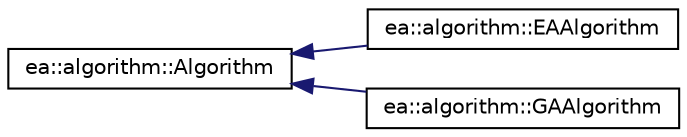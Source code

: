 digraph "Graphical Class Hierarchy"
{
 // LATEX_PDF_SIZE
  edge [fontname="Helvetica",fontsize="10",labelfontname="Helvetica",labelfontsize="10"];
  node [fontname="Helvetica",fontsize="10",shape=record];
  rankdir="LR";
  Node0 [label="ea::algorithm::Algorithm",height=0.2,width=0.4,color="black", fillcolor="white", style="filled",URL="$classea_1_1algorithm_1_1Algorithm.html",tooltip="The base class of (E|G)A search algorithms."];
  Node0 -> Node1 [dir="back",color="midnightblue",fontsize="10",style="solid",fontname="Helvetica"];
  Node1 [label="ea::algorithm::EAAlgorithm",height=0.2,width=0.4,color="black", fillcolor="white", style="filled",URL="$classea_1_1algorithm_1_1EAAlgorithm.html",tooltip="Evolutionary (1+1) algorithm."];
  Node0 -> Node2 [dir="back",color="midnightblue",fontsize="10",style="solid",fontname="Helvetica"];
  Node2 [label="ea::algorithm::GAAlgorithm",height=0.2,width=0.4,color="black", fillcolor="white", style="filled",URL="$classea_1_1algorithm_1_1GAAlgorithm.html",tooltip="Genetic algorithm."];
}
